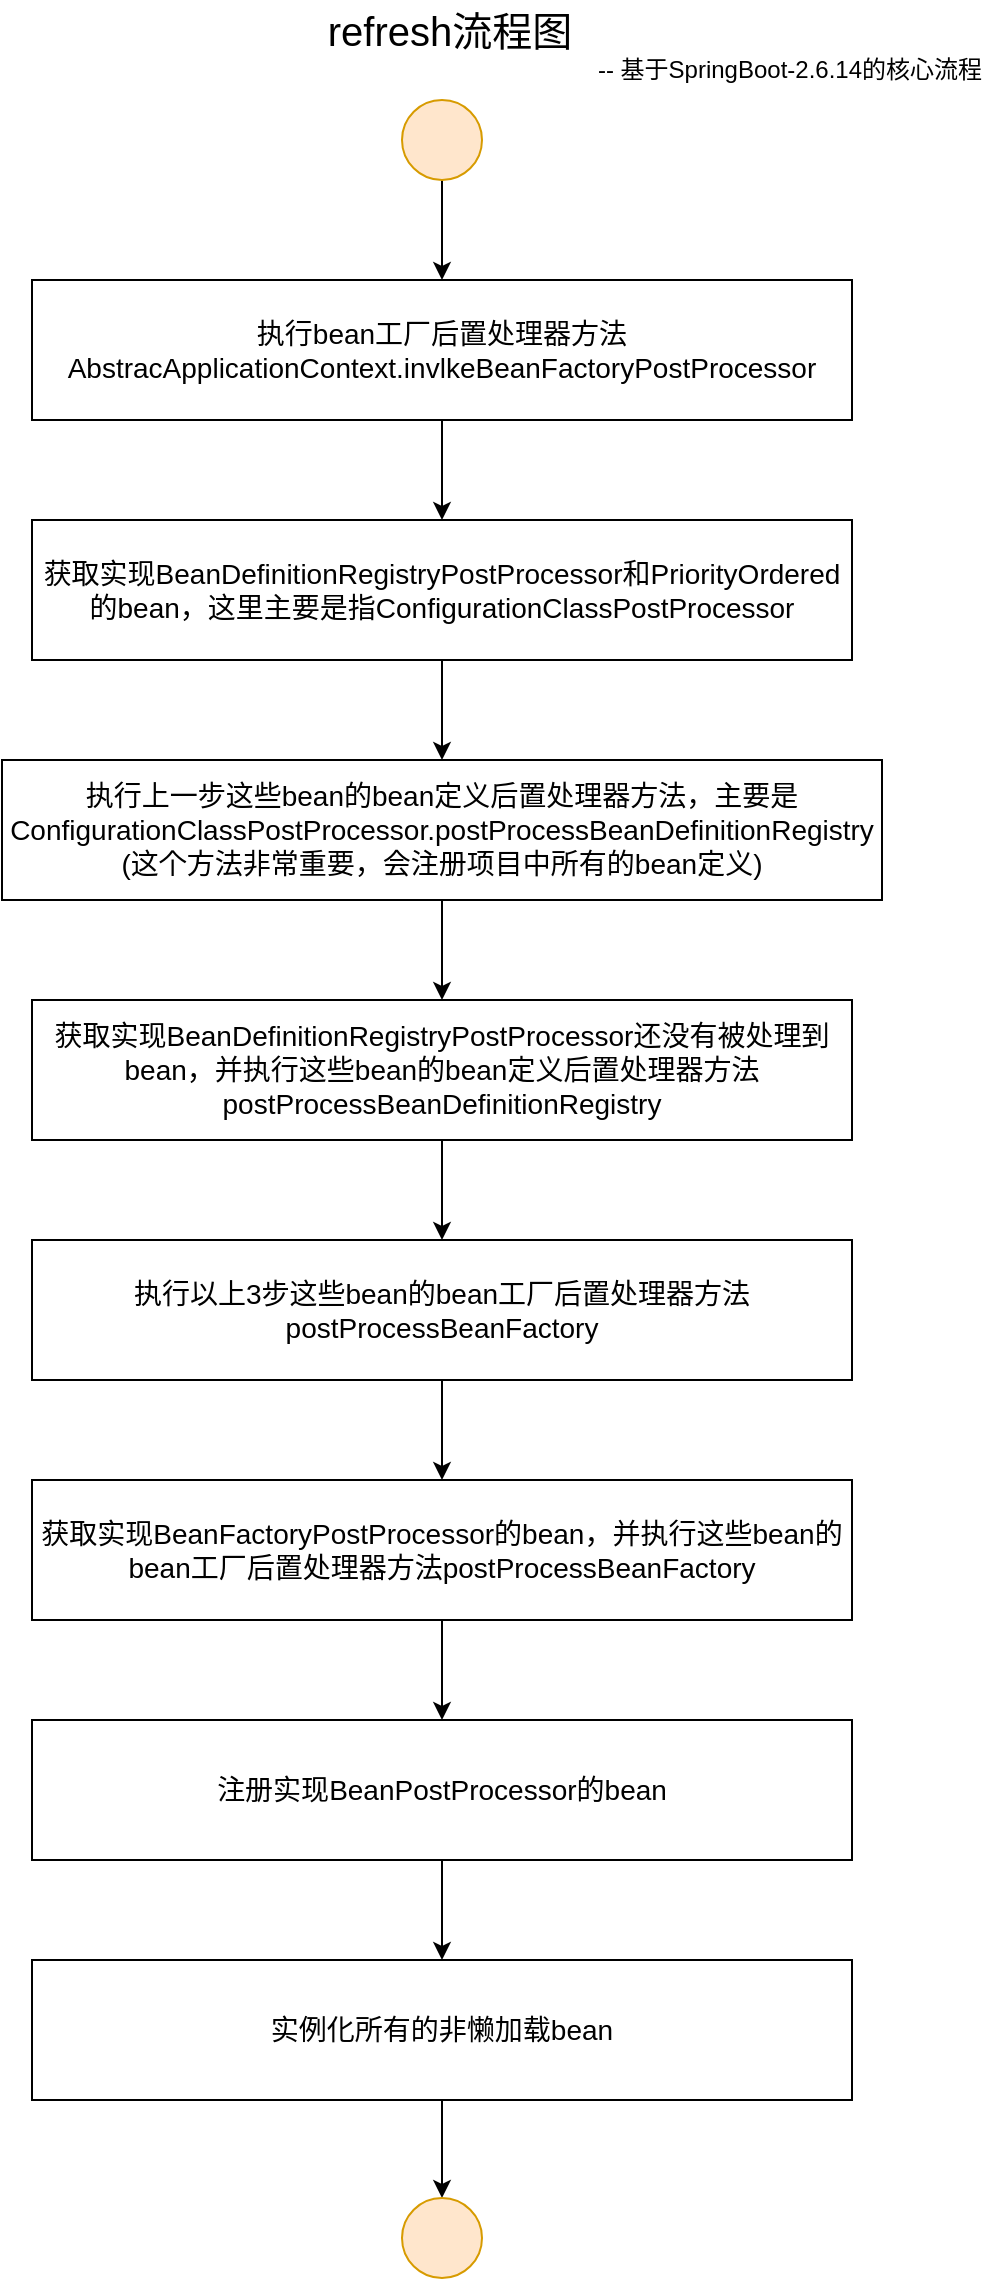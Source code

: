 <mxfile version="21.2.9" type="github">
  <diagram name="第 1 页" id="lI0jquQEL-0bdfS0nJyg">
    <mxGraphModel dx="954" dy="521" grid="1" gridSize="10" guides="1" tooltips="1" connect="1" arrows="1" fold="1" page="1" pageScale="1" pageWidth="827" pageHeight="1169" math="0" shadow="0">
      <root>
        <mxCell id="0" />
        <mxCell id="1" parent="0" />
        <mxCell id="1rHj9ReORH10tZAbjrSj-1" value="refresh流程图" style="text;html=1;strokeColor=none;fillColor=none;align=center;verticalAlign=middle;whiteSpace=wrap;rounded=0;fontSize=20;" vertex="1" parent="1">
          <mxGeometry x="274" y="30" width="140" height="30" as="geometry" />
        </mxCell>
        <mxCell id="1rHj9ReORH10tZAbjrSj-6" style="edgeStyle=orthogonalEdgeStyle;rounded=0;orthogonalLoop=1;jettySize=auto;html=1;entryX=0.5;entryY=0;entryDx=0;entryDy=0;" edge="1" parent="1" source="1rHj9ReORH10tZAbjrSj-3" target="1rHj9ReORH10tZAbjrSj-4">
          <mxGeometry relative="1" as="geometry" />
        </mxCell>
        <mxCell id="1rHj9ReORH10tZAbjrSj-3" value="" style="ellipse;whiteSpace=wrap;html=1;aspect=fixed;fillColor=#ffe6cc;strokeColor=#d79b00;" vertex="1" parent="1">
          <mxGeometry x="320" y="80" width="40" height="40" as="geometry" />
        </mxCell>
        <mxCell id="1rHj9ReORH10tZAbjrSj-9" style="edgeStyle=orthogonalEdgeStyle;rounded=0;orthogonalLoop=1;jettySize=auto;html=1;entryX=0.5;entryY=0;entryDx=0;entryDy=0;" edge="1" parent="1" source="1rHj9ReORH10tZAbjrSj-4" target="1rHj9ReORH10tZAbjrSj-8">
          <mxGeometry relative="1" as="geometry" />
        </mxCell>
        <mxCell id="1rHj9ReORH10tZAbjrSj-4" value="&lt;span style=&quot;font-size: 14px;&quot;&gt;执行bean工厂后置处理器方法&lt;br&gt;AbstracApplicationContext.invlkeBeanFactoryPostProcessor&lt;br&gt;&lt;/span&gt;" style="rounded=0;whiteSpace=wrap;html=1;" vertex="1" parent="1">
          <mxGeometry x="135" y="170" width="410" height="70" as="geometry" />
        </mxCell>
        <mxCell id="1rHj9ReORH10tZAbjrSj-7" value="-- 基于SpringBoot-2.6.14的核心流程" style="text;html=1;strokeColor=none;fillColor=none;align=center;verticalAlign=middle;whiteSpace=wrap;rounded=0;" vertex="1" parent="1">
          <mxGeometry x="414" y="50" width="200" height="30" as="geometry" />
        </mxCell>
        <mxCell id="1rHj9ReORH10tZAbjrSj-12" style="edgeStyle=orthogonalEdgeStyle;rounded=0;orthogonalLoop=1;jettySize=auto;html=1;entryX=0.5;entryY=0;entryDx=0;entryDy=0;" edge="1" parent="1" source="1rHj9ReORH10tZAbjrSj-8" target="1rHj9ReORH10tZAbjrSj-11">
          <mxGeometry relative="1" as="geometry" />
        </mxCell>
        <mxCell id="1rHj9ReORH10tZAbjrSj-8" value="&lt;font style=&quot;font-size: 14px;&quot;&gt;&lt;font style=&quot;font-size: 14px;&quot;&gt;获取实现BeanDefinitionRegistryPostProcessor和PriorityOrdered的bean，这里主要是指&lt;/font&gt;ConfigurationClassPostProcessor&lt;/font&gt;" style="rounded=0;whiteSpace=wrap;html=1;" vertex="1" parent="1">
          <mxGeometry x="135" y="290" width="410" height="70" as="geometry" />
        </mxCell>
        <mxCell id="1rHj9ReORH10tZAbjrSj-15" style="edgeStyle=orthogonalEdgeStyle;rounded=0;orthogonalLoop=1;jettySize=auto;html=1;entryX=0.5;entryY=0;entryDx=0;entryDy=0;" edge="1" parent="1" source="1rHj9ReORH10tZAbjrSj-11" target="1rHj9ReORH10tZAbjrSj-13">
          <mxGeometry relative="1" as="geometry" />
        </mxCell>
        <mxCell id="1rHj9ReORH10tZAbjrSj-11" value="&lt;font style=&quot;font-size: 14px;&quot;&gt;执行上一步这些bean的bean定义后置处理器方法，主要是ConfigurationClassPostProcessor.postProcessBeanDefinitionRegistry&lt;br&gt;(这个方法非常重要，会注册项目中所有的bean定义)&lt;/font&gt;" style="rounded=0;whiteSpace=wrap;html=1;" vertex="1" parent="1">
          <mxGeometry x="120" y="410" width="440" height="70" as="geometry" />
        </mxCell>
        <mxCell id="1rHj9ReORH10tZAbjrSj-16" style="edgeStyle=orthogonalEdgeStyle;rounded=0;orthogonalLoop=1;jettySize=auto;html=1;entryX=0.5;entryY=0;entryDx=0;entryDy=0;" edge="1" parent="1" source="1rHj9ReORH10tZAbjrSj-13">
          <mxGeometry relative="1" as="geometry">
            <mxPoint x="340" y="650" as="targetPoint" />
          </mxGeometry>
        </mxCell>
        <mxCell id="1rHj9ReORH10tZAbjrSj-13" value="&lt;font style=&quot;font-size: 14px;&quot;&gt;&lt;font style=&quot;font-size: 14px;&quot;&gt;&lt;font style=&quot;font-size: 14px;&quot;&gt;获取实现BeanDefinitionRegistryPostProcessor还没有被处理到be&lt;/font&gt;&lt;font style=&quot;font-size: 14px;&quot;&gt;an，并执行这些bean的bean定义后置处理器方法&lt;/font&gt;&lt;/font&gt;postProcessBeanDefinitionRegistry&lt;/font&gt;" style="rounded=0;whiteSpace=wrap;html=1;" vertex="1" parent="1">
          <mxGeometry x="135" y="530" width="410" height="70" as="geometry" />
        </mxCell>
        <mxCell id="1rHj9ReORH10tZAbjrSj-24" style="edgeStyle=orthogonalEdgeStyle;rounded=0;orthogonalLoop=1;jettySize=auto;html=1;entryX=0.5;entryY=0;entryDx=0;entryDy=0;" edge="1" parent="1" source="1rHj9ReORH10tZAbjrSj-22" target="1rHj9ReORH10tZAbjrSj-23">
          <mxGeometry relative="1" as="geometry" />
        </mxCell>
        <mxCell id="1rHj9ReORH10tZAbjrSj-22" value="&lt;font style=&quot;&quot;&gt;&lt;font style=&quot;&quot;&gt;&lt;font style=&quot;&quot;&gt;&lt;font style=&quot;background-color: initial;&quot;&gt;&lt;font style=&quot;font-size: 14px;&quot;&gt;执行以上3步这些bean的bean工厂后置处理器方法postProcessBeanFactory&lt;/font&gt;&lt;br&gt;&lt;/font&gt;&lt;/font&gt;&lt;/font&gt;&lt;/font&gt;" style="rounded=0;whiteSpace=wrap;html=1;" vertex="1" parent="1">
          <mxGeometry x="135" y="650" width="410" height="70" as="geometry" />
        </mxCell>
        <mxCell id="1rHj9ReORH10tZAbjrSj-26" style="edgeStyle=orthogonalEdgeStyle;rounded=0;orthogonalLoop=1;jettySize=auto;html=1;entryX=0.5;entryY=0;entryDx=0;entryDy=0;" edge="1" parent="1" source="1rHj9ReORH10tZAbjrSj-23" target="1rHj9ReORH10tZAbjrSj-25">
          <mxGeometry relative="1" as="geometry" />
        </mxCell>
        <mxCell id="1rHj9ReORH10tZAbjrSj-23" value="&lt;font style=&quot;font-size: 14px;&quot;&gt;&lt;font style=&quot;font-size: 14px;&quot;&gt;&lt;font style=&quot;font-size: 14px;&quot;&gt;获取实现BeanFactoryPostProcessor的&lt;font style=&quot;background-color: initial; font-size: 14px;&quot;&gt;bean，并执行这些bean的bean工厂后置处理器方法postProcessBeanFactory&lt;br&gt;&lt;/font&gt;&lt;/font&gt;&lt;/font&gt;&lt;/font&gt;" style="rounded=0;whiteSpace=wrap;html=1;" vertex="1" parent="1">
          <mxGeometry x="135" y="770" width="410" height="70" as="geometry" />
        </mxCell>
        <mxCell id="1rHj9ReORH10tZAbjrSj-28" style="edgeStyle=orthogonalEdgeStyle;rounded=0;orthogonalLoop=1;jettySize=auto;html=1;entryX=0.5;entryY=0;entryDx=0;entryDy=0;" edge="1" parent="1" source="1rHj9ReORH10tZAbjrSj-25" target="1rHj9ReORH10tZAbjrSj-27">
          <mxGeometry relative="1" as="geometry" />
        </mxCell>
        <mxCell id="1rHj9ReORH10tZAbjrSj-25" value="&lt;font style=&quot;font-size: 14px;&quot;&gt;&lt;font style=&quot;font-size: 14px;&quot;&gt;&lt;font style=&quot;font-size: 14px;&quot;&gt;&lt;font style=&quot;font-size: 14px;&quot;&gt;&lt;font style=&quot;background-color: initial; font-size: 14px;&quot;&gt;注册实现&lt;/font&gt;&lt;/font&gt;&lt;/font&gt;&lt;/font&gt;BeanPostProcessor的bean&lt;/font&gt;" style="rounded=0;whiteSpace=wrap;html=1;" vertex="1" parent="1">
          <mxGeometry x="135" y="890" width="410" height="70" as="geometry" />
        </mxCell>
        <mxCell id="1rHj9ReORH10tZAbjrSj-30" style="edgeStyle=orthogonalEdgeStyle;rounded=0;orthogonalLoop=1;jettySize=auto;html=1;entryX=0.5;entryY=0;entryDx=0;entryDy=0;" edge="1" parent="1" source="1rHj9ReORH10tZAbjrSj-27" target="1rHj9ReORH10tZAbjrSj-29">
          <mxGeometry relative="1" as="geometry" />
        </mxCell>
        <mxCell id="1rHj9ReORH10tZAbjrSj-27" value="&lt;span style=&quot;font-size: 14px;&quot;&gt;实例化所有的非懒加载bean&lt;/span&gt;" style="rounded=0;whiteSpace=wrap;html=1;" vertex="1" parent="1">
          <mxGeometry x="135" y="1010" width="410" height="70" as="geometry" />
        </mxCell>
        <mxCell id="1rHj9ReORH10tZAbjrSj-29" value="" style="ellipse;whiteSpace=wrap;html=1;aspect=fixed;fillColor=#ffe6cc;strokeColor=#d79b00;" vertex="1" parent="1">
          <mxGeometry x="320" y="1129" width="40" height="40" as="geometry" />
        </mxCell>
      </root>
    </mxGraphModel>
  </diagram>
</mxfile>
